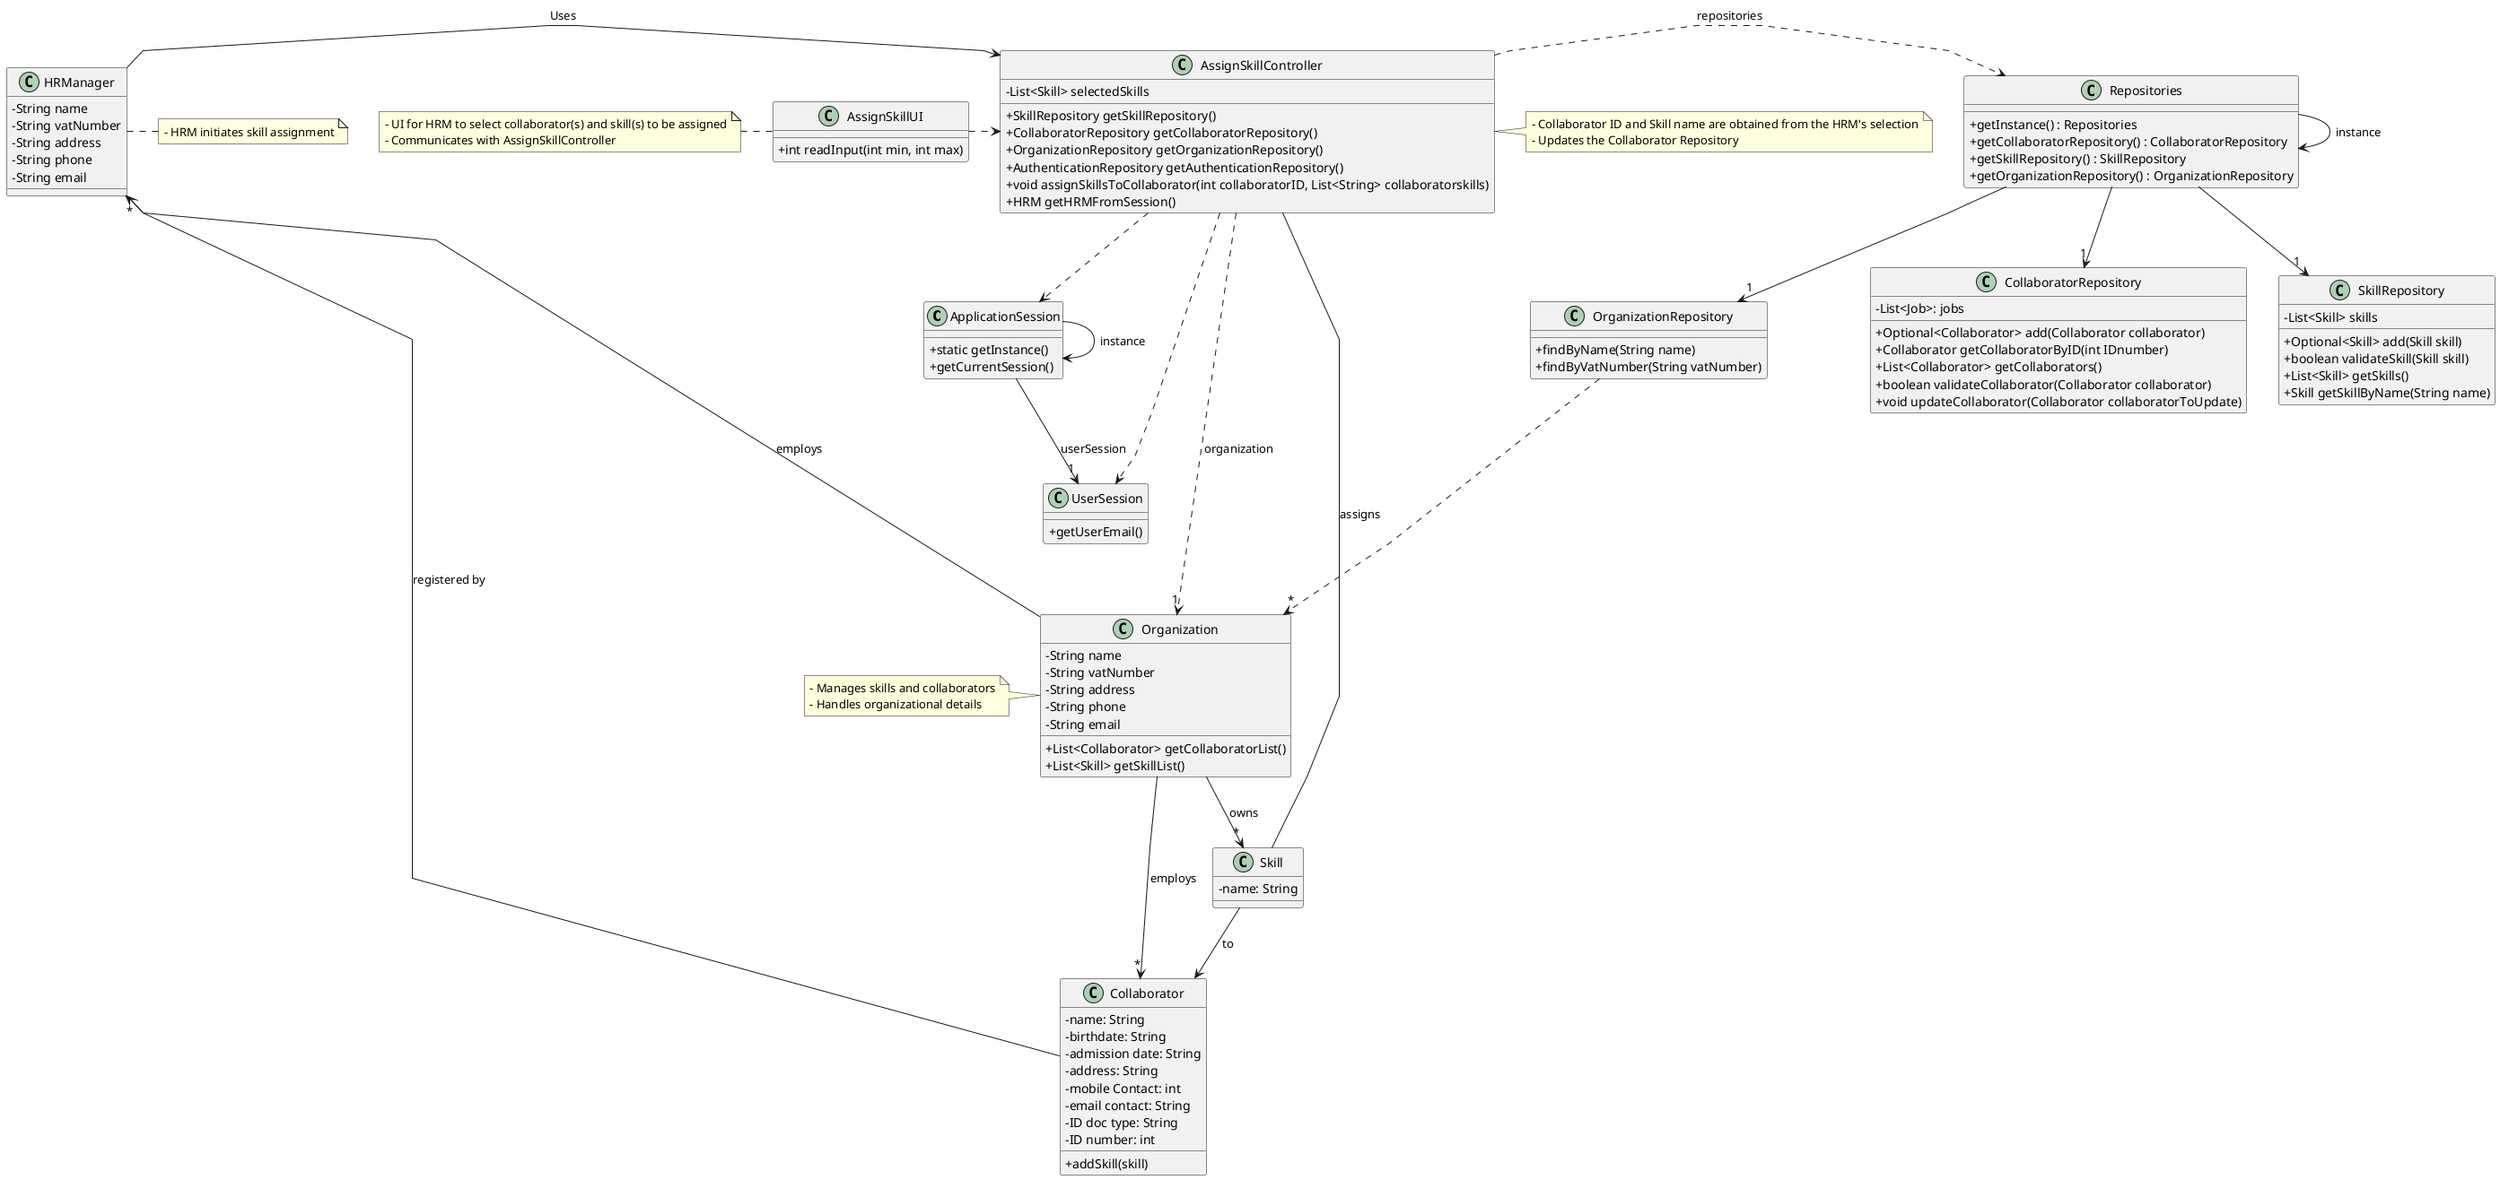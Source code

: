 @startuml
'skinparam monochrome true
skinparam packageStyle rectangle
skinparam shadowing false
skinparam linetype polyline
'skinparam linetype orto

skinparam classAttributeIconSize 0

'left to right direction

class ApplicationSession
{
    + static getInstance()
    + getCurrentSession()
}

class UserSession
{
    + getUserEmail()
}

class Collaborator {
    - name: String
    - birthdate: String
    - admission date: String
    - address: String
    - mobile Contact: int
    - email contact: String
    - ID doc type: String
    - ID number: int
    + addSkill(skill)
}

class AssignSkillController {
    - List<Skill> selectedSkills
    + SkillRepository getSkillRepository()
    + CollaboratorRepository getCollaboratorRepository()
    + OrganizationRepository getOrganizationRepository()
    + AuthenticationRepository getAuthenticationRepository()
    + void assignSkillsToCollaborator(int collaboratorID, List<String> collaboratorskills)
    + HRM getHRMFromSession()
}

class Skill {
    - name: String
}

class HRManager {
  - String name
  - String vatNumber
  - String address
  - String phone
  - String email
}

 class CollaboratorRepository {
   - List<Job>: jobs
   + Optional<Collaborator> add(Collaborator collaborator)
   + Collaborator getCollaboratorByID(int IDnumber)
   + List<Collaborator> getCollaborators()
   + boolean validateCollaborator(Collaborator collaborator)
   + void updateCollaborator(Collaborator collaboratorToUpdate)
 }

class SkillRepository {
  - List<Skill> skills
  + Optional<Skill> add(Skill skill)
  + boolean validateSkill(Skill skill)
  + List<Skill> getSkills()
  + Skill getSkillByName(String name)
}

 class Organization {
   - String name
   - String vatNumber
   - String address
   - String phone
   - String email
   + List<Collaborator> getCollaboratorList()
   + List<Skill> getSkillList()
 }

 class OrganizationRepository {
   + findByName(String name)
   + findByVatNumber(String vatNumber)
 }

 class Repositories {
   + getInstance() : Repositories
   + getCollaboratorRepository() : CollaboratorRepository
   + getSkillRepository() : SkillRepository
   + getOrganizationRepository() : OrganizationRepository
 }

 class AssignSkillUI {
   + int readInput(int min, int max)
 }

AssignSkillController -- Skill: assigns
Skill --> Collaborator: to
HRManager -> AssignSkillController: Uses


Repositories -> Repositories : instance
ApplicationSession -> ApplicationSession : instance
AssignSkillUI .> AssignSkillController

AssignSkillController .> Repositories : repositories

Repositories --> "1" OrganizationRepository
Repositories --> "1" CollaboratorRepository
Repositories --> "1" SkillRepository

OrganizationRepository ...> "*" Organization
ApplicationSession --> "1" UserSession : userSession

AssignSkillController ..> "1" Organization : organization
AssignSkillController ..> ApplicationSession
AssignSkillController ..> UserSession
Collaborator --> HRManager : registered by

Organization --> "*" HRManager : employs
Organization --> "*" Collaborator : employs
Organization --> "*" Skill : owns

note right of AssignSkillController
  - Collaborator ID and Skill name are obtained from the HRM's selection
  - Updates the Collaborator Repository
end note

note right of HRManager
  - HRM initiates skill assignment
end note

note left of AssignSkillUI
  - UI for HRM to select collaborator(s) and skill(s) to be assigned
  - Communicates with AssignSkillController
end note

note left of Organization
  - Manages skills and collaborators
  - Handles organizational details
end note

@enduml